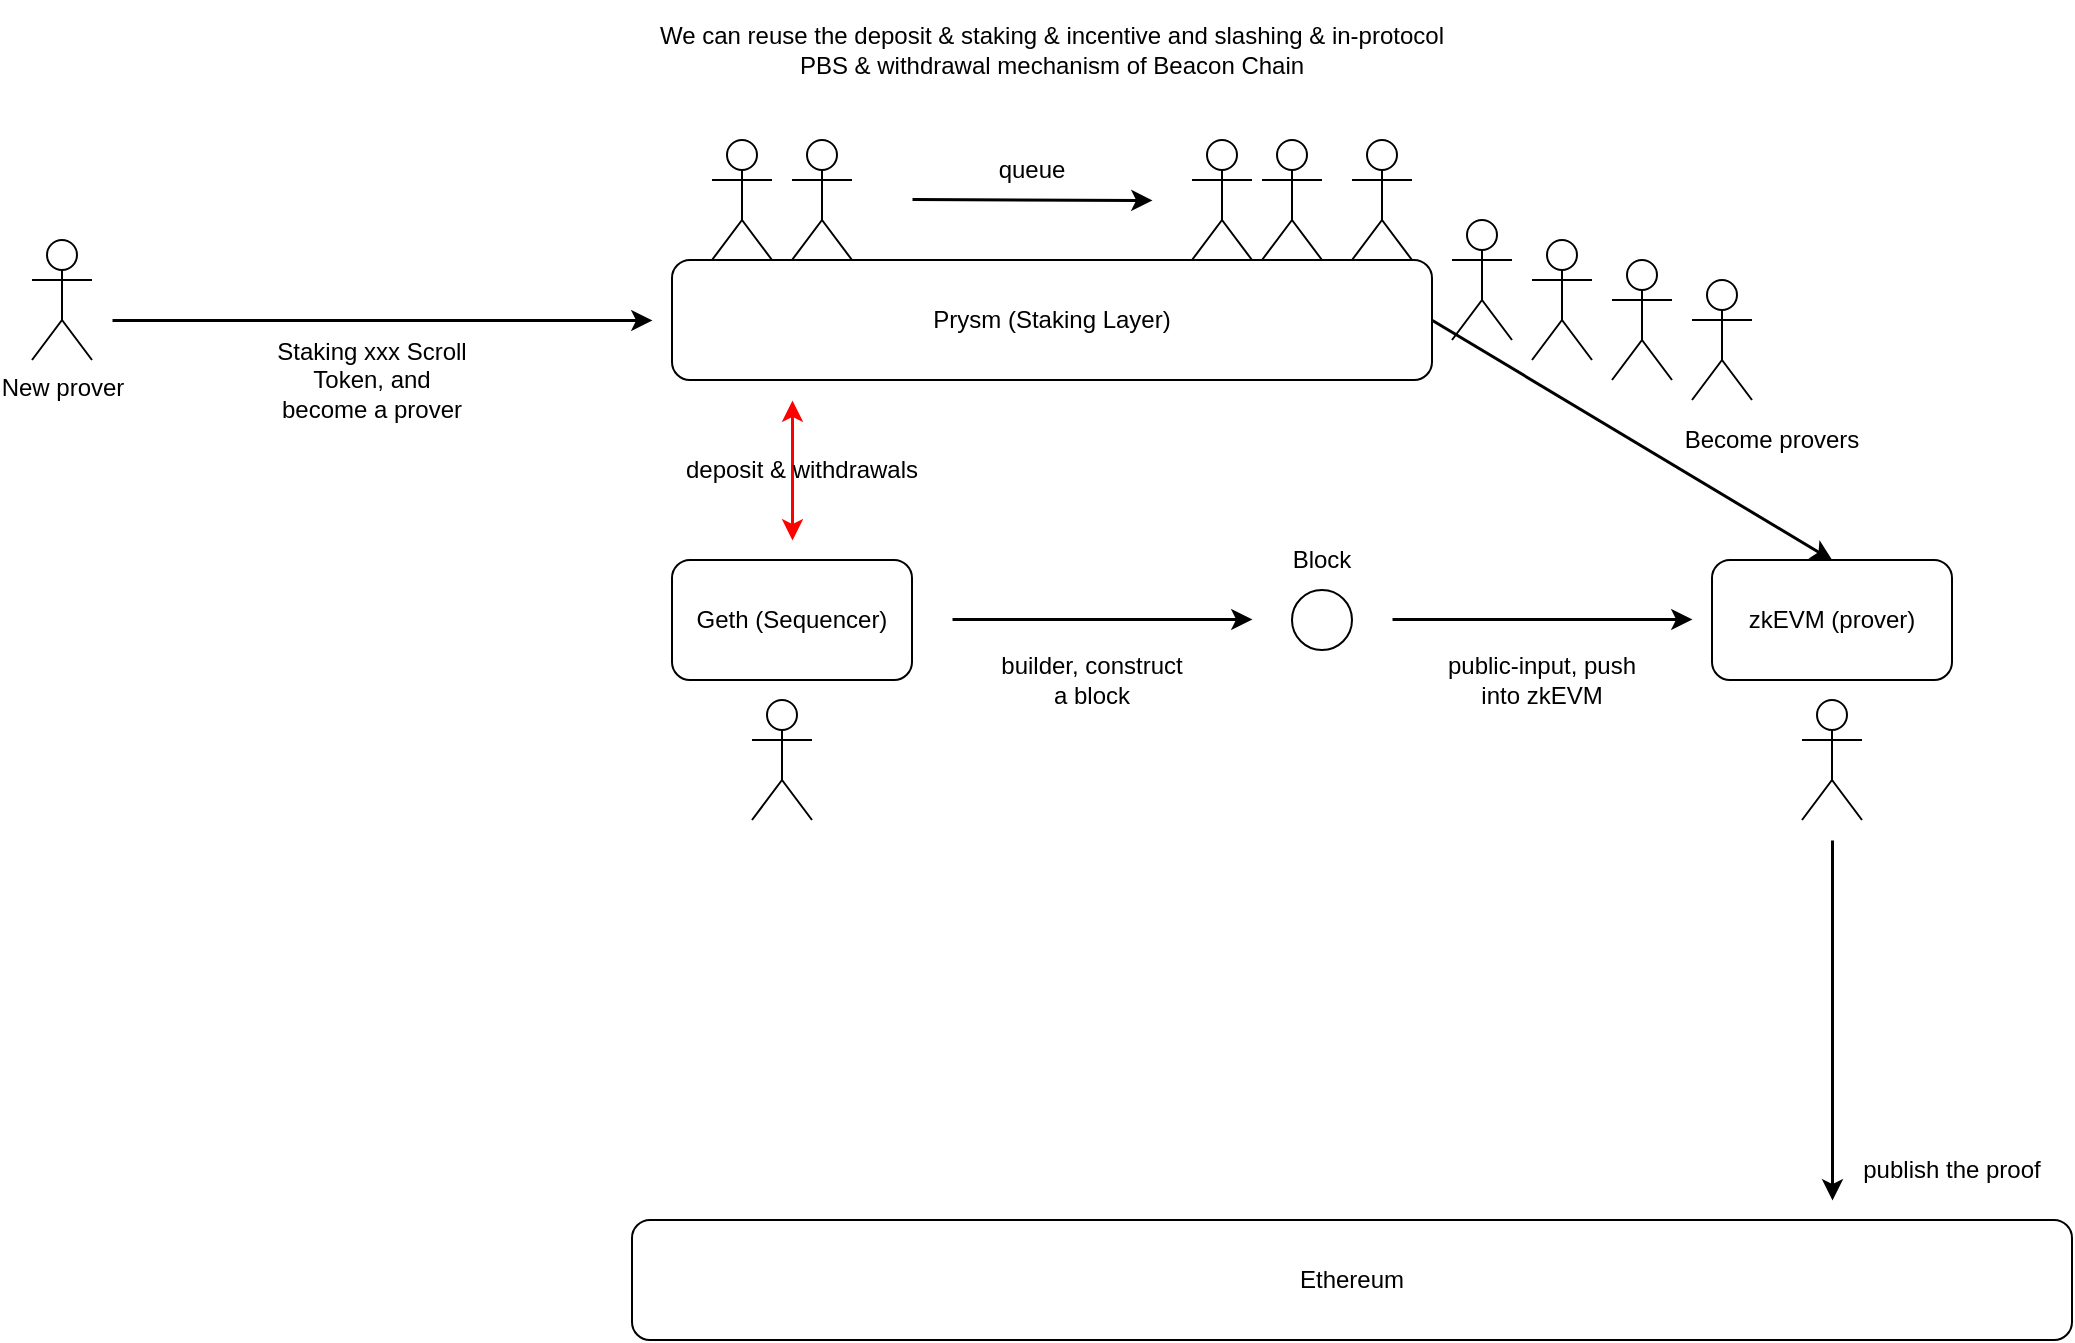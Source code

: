 <mxfile version="20.8.5" type="github">
  <diagram id="k6U_EYTmjG-QttEW6T5F" name="Page-1">
    <mxGraphModel dx="2044" dy="754" grid="1" gridSize="10" guides="1" tooltips="1" connect="1" arrows="1" fold="1" page="1" pageScale="1" pageWidth="850" pageHeight="1100" math="0" shadow="0">
      <root>
        <mxCell id="0" />
        <mxCell id="1" parent="0" />
        <mxCell id="y7fSU_ocWsPn4MPfriC_-1" value="Geth (Sequencer)" style="rounded=1;whiteSpace=wrap;html=1;" vertex="1" parent="1">
          <mxGeometry x="260" y="470" width="120" height="60" as="geometry" />
        </mxCell>
        <mxCell id="y7fSU_ocWsPn4MPfriC_-2" value="zkEVM (prover)" style="rounded=1;whiteSpace=wrap;html=1;" vertex="1" parent="1">
          <mxGeometry x="780" y="470" width="120" height="60" as="geometry" />
        </mxCell>
        <mxCell id="y7fSU_ocWsPn4MPfriC_-3" value="" style="shape=umlActor;verticalLabelPosition=bottom;verticalAlign=top;html=1;outlineConnect=0;" vertex="1" parent="1">
          <mxGeometry x="300" y="540" width="30" height="60" as="geometry" />
        </mxCell>
        <mxCell id="y7fSU_ocWsPn4MPfriC_-4" value="" style="shape=umlActor;verticalLabelPosition=bottom;verticalAlign=top;html=1;outlineConnect=0;" vertex="1" parent="1">
          <mxGeometry x="825" y="540" width="30" height="60" as="geometry" />
        </mxCell>
        <mxCell id="y7fSU_ocWsPn4MPfriC_-5" value="" style="endArrow=classic;html=1;rounded=0;strokeWidth=1.5;" edge="1" parent="1">
          <mxGeometry width="50" height="50" relative="1" as="geometry">
            <mxPoint x="400" y="499.5" as="sourcePoint" />
            <mxPoint x="550" y="499.5" as="targetPoint" />
          </mxGeometry>
        </mxCell>
        <mxCell id="y7fSU_ocWsPn4MPfriC_-6" value="" style="ellipse;whiteSpace=wrap;html=1;aspect=fixed;" vertex="1" parent="1">
          <mxGeometry x="570" y="485" width="30" height="30" as="geometry" />
        </mxCell>
        <mxCell id="y7fSU_ocWsPn4MPfriC_-7" value="builder, construct a block" style="text;html=1;strokeColor=none;fillColor=none;align=center;verticalAlign=middle;whiteSpace=wrap;rounded=0;" vertex="1" parent="1">
          <mxGeometry x="420" y="510" width="100" height="40" as="geometry" />
        </mxCell>
        <mxCell id="y7fSU_ocWsPn4MPfriC_-8" value="" style="endArrow=classic;html=1;rounded=0;strokeWidth=1.5;" edge="1" parent="1">
          <mxGeometry width="50" height="50" relative="1" as="geometry">
            <mxPoint x="620" y="499.5" as="sourcePoint" />
            <mxPoint x="770" y="499.5" as="targetPoint" />
          </mxGeometry>
        </mxCell>
        <mxCell id="y7fSU_ocWsPn4MPfriC_-9" value="public-input, push into zkEVM" style="text;html=1;strokeColor=none;fillColor=none;align=center;verticalAlign=middle;whiteSpace=wrap;rounded=0;" vertex="1" parent="1">
          <mxGeometry x="640" y="515" width="110" height="30" as="geometry" />
        </mxCell>
        <mxCell id="y7fSU_ocWsPn4MPfriC_-10" value="Block" style="text;html=1;strokeColor=none;fillColor=none;align=center;verticalAlign=middle;whiteSpace=wrap;rounded=0;" vertex="1" parent="1">
          <mxGeometry x="555" y="455" width="60" height="30" as="geometry" />
        </mxCell>
        <mxCell id="y7fSU_ocWsPn4MPfriC_-11" value="Prysm (Staking Layer)" style="rounded=1;whiteSpace=wrap;html=1;" vertex="1" parent="1">
          <mxGeometry x="260" y="320" width="380" height="60" as="geometry" />
        </mxCell>
        <mxCell id="y7fSU_ocWsPn4MPfriC_-12" value="" style="shape=umlActor;verticalLabelPosition=bottom;verticalAlign=top;html=1;outlineConnect=0;" vertex="1" parent="1">
          <mxGeometry x="280" y="260" width="30" height="60" as="geometry" />
        </mxCell>
        <mxCell id="y7fSU_ocWsPn4MPfriC_-13" value="" style="shape=umlActor;verticalLabelPosition=bottom;verticalAlign=top;html=1;outlineConnect=0;" vertex="1" parent="1">
          <mxGeometry x="320" y="260" width="30" height="60" as="geometry" />
        </mxCell>
        <mxCell id="y7fSU_ocWsPn4MPfriC_-14" value="" style="shape=umlActor;verticalLabelPosition=bottom;verticalAlign=top;html=1;outlineConnect=0;" vertex="1" parent="1">
          <mxGeometry x="520" y="260" width="30" height="60" as="geometry" />
        </mxCell>
        <mxCell id="y7fSU_ocWsPn4MPfriC_-15" value="" style="shape=umlActor;verticalLabelPosition=bottom;verticalAlign=top;html=1;outlineConnect=0;" vertex="1" parent="1">
          <mxGeometry x="555" y="260" width="30" height="60" as="geometry" />
        </mxCell>
        <mxCell id="y7fSU_ocWsPn4MPfriC_-16" value="" style="shape=umlActor;verticalLabelPosition=bottom;verticalAlign=top;html=1;outlineConnect=0;" vertex="1" parent="1">
          <mxGeometry x="600" y="260" width="30" height="60" as="geometry" />
        </mxCell>
        <mxCell id="y7fSU_ocWsPn4MPfriC_-17" value="" style="shape=umlActor;verticalLabelPosition=bottom;verticalAlign=top;html=1;outlineConnect=0;" vertex="1" parent="1">
          <mxGeometry x="650" y="300" width="30" height="60" as="geometry" />
        </mxCell>
        <mxCell id="y7fSU_ocWsPn4MPfriC_-18" value="" style="shape=umlActor;verticalLabelPosition=bottom;verticalAlign=top;html=1;outlineConnect=0;" vertex="1" parent="1">
          <mxGeometry x="690" y="310" width="30" height="60" as="geometry" />
        </mxCell>
        <mxCell id="y7fSU_ocWsPn4MPfriC_-19" value="" style="shape=umlActor;verticalLabelPosition=bottom;verticalAlign=top;html=1;outlineConnect=0;" vertex="1" parent="1">
          <mxGeometry x="730" y="320" width="30" height="60" as="geometry" />
        </mxCell>
        <mxCell id="y7fSU_ocWsPn4MPfriC_-20" value="" style="shape=umlActor;verticalLabelPosition=bottom;verticalAlign=top;html=1;outlineConnect=0;" vertex="1" parent="1">
          <mxGeometry x="770" y="330" width="30" height="60" as="geometry" />
        </mxCell>
        <mxCell id="y7fSU_ocWsPn4MPfriC_-21" value="Ethereum" style="rounded=1;whiteSpace=wrap;html=1;" vertex="1" parent="1">
          <mxGeometry x="240" y="800" width="720" height="60" as="geometry" />
        </mxCell>
        <mxCell id="y7fSU_ocWsPn4MPfriC_-22" value="" style="endArrow=classic;html=1;rounded=0;strokeWidth=1.5;" edge="1" parent="1">
          <mxGeometry width="50" height="50" relative="1" as="geometry">
            <mxPoint x="840" y="610" as="sourcePoint" />
            <mxPoint x="840" y="790" as="targetPoint" />
          </mxGeometry>
        </mxCell>
        <mxCell id="y7fSU_ocWsPn4MPfriC_-23" value="publish the proof" style="text;html=1;strokeColor=none;fillColor=none;align=center;verticalAlign=middle;whiteSpace=wrap;rounded=0;" vertex="1" parent="1">
          <mxGeometry x="840" y="760" width="120" height="30" as="geometry" />
        </mxCell>
        <mxCell id="y7fSU_ocWsPn4MPfriC_-24" value="New prover" style="shape=umlActor;verticalLabelPosition=bottom;verticalAlign=top;html=1;outlineConnect=0;" vertex="1" parent="1">
          <mxGeometry x="-60" y="310" width="30" height="60" as="geometry" />
        </mxCell>
        <mxCell id="y7fSU_ocWsPn4MPfriC_-25" value="" style="endArrow=classic;html=1;rounded=0;strokeWidth=1.5;" edge="1" parent="1">
          <mxGeometry width="50" height="50" relative="1" as="geometry">
            <mxPoint x="-20" y="350" as="sourcePoint" />
            <mxPoint x="250" y="350" as="targetPoint" />
          </mxGeometry>
        </mxCell>
        <mxCell id="y7fSU_ocWsPn4MPfriC_-26" value="Staking xxx Scroll Token, and become a prover" style="text;html=1;strokeColor=none;fillColor=none;align=center;verticalAlign=middle;whiteSpace=wrap;rounded=0;" vertex="1" parent="1">
          <mxGeometry x="60" y="360" width="100" height="40" as="geometry" />
        </mxCell>
        <mxCell id="y7fSU_ocWsPn4MPfriC_-27" value="" style="endArrow=classic;html=1;rounded=0;strokeWidth=1.5;exitX=1;exitY=0.5;exitDx=0;exitDy=0;entryX=0.5;entryY=0;entryDx=0;entryDy=0;" edge="1" parent="1" source="y7fSU_ocWsPn4MPfriC_-11" target="y7fSU_ocWsPn4MPfriC_-2">
          <mxGeometry width="50" height="50" relative="1" as="geometry">
            <mxPoint x="720" y="400" as="sourcePoint" />
            <mxPoint x="990" y="400" as="targetPoint" />
          </mxGeometry>
        </mxCell>
        <mxCell id="y7fSU_ocWsPn4MPfriC_-28" value="Become provers" style="text;html=1;strokeColor=none;fillColor=none;align=center;verticalAlign=middle;whiteSpace=wrap;rounded=0;" vertex="1" parent="1">
          <mxGeometry x="760" y="390" width="100" height="40" as="geometry" />
        </mxCell>
        <mxCell id="y7fSU_ocWsPn4MPfriC_-30" value="" style="endArrow=classic;html=1;rounded=0;strokeWidth=1.5;" edge="1" parent="1">
          <mxGeometry width="50" height="50" relative="1" as="geometry">
            <mxPoint x="380" y="289.5" as="sourcePoint" />
            <mxPoint x="500" y="290" as="targetPoint" />
          </mxGeometry>
        </mxCell>
        <mxCell id="y7fSU_ocWsPn4MPfriC_-31" value="queue" style="text;html=1;strokeColor=none;fillColor=none;align=center;verticalAlign=middle;whiteSpace=wrap;rounded=0;" vertex="1" parent="1">
          <mxGeometry x="410" y="260" width="60" height="30" as="geometry" />
        </mxCell>
        <mxCell id="y7fSU_ocWsPn4MPfriC_-32" value="" style="endArrow=classic;startArrow=classic;html=1;rounded=0;strokeWidth=1.5;fillColor=#f8cecc;strokeColor=#FF0000;" edge="1" parent="1">
          <mxGeometry width="50" height="50" relative="1" as="geometry">
            <mxPoint x="320" y="460" as="sourcePoint" />
            <mxPoint x="320" y="390" as="targetPoint" />
          </mxGeometry>
        </mxCell>
        <mxCell id="y7fSU_ocWsPn4MPfriC_-33" value="deposit &amp;amp; withdrawals" style="text;html=1;strokeColor=none;fillColor=none;align=center;verticalAlign=middle;whiteSpace=wrap;rounded=0;" vertex="1" parent="1">
          <mxGeometry x="260" y="410" width="130" height="30" as="geometry" />
        </mxCell>
        <mxCell id="y7fSU_ocWsPn4MPfriC_-34" value="We can reuse the deposit &amp;amp; staking &amp;amp; incentive and slashing &amp;amp; in-protocol PBS &amp;amp; withdrawal mechanism of Beacon Chain" style="text;html=1;strokeColor=none;fillColor=none;align=center;verticalAlign=middle;whiteSpace=wrap;rounded=0;" vertex="1" parent="1">
          <mxGeometry x="240" y="190" width="420" height="50" as="geometry" />
        </mxCell>
      </root>
    </mxGraphModel>
  </diagram>
</mxfile>
